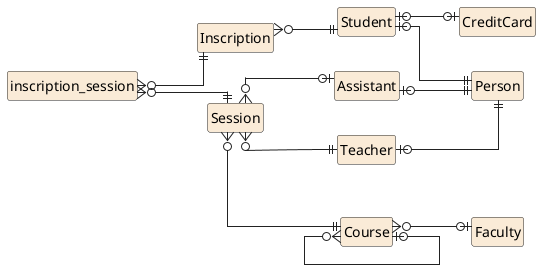 @startuml
left to right direction
hide empty members
hide circle
skinparam ClassBorderColor #222
skinparam ArrowColor #222
skinparam ClassBackgroundColor AntiqueWhite
skinparam linetype ortho
skinparam shadowing false
entity Assistant { }
entity Course { }
entity CreditCard { }
entity Faculty { }
entity Inscription { }
entity Person { }
entity Session { }
entity Student { }
entity Teacher { }
entity inscription_session { }
Assistant |o--|| Person
Course }o--o| Faculty
Course }o--o| Course
Inscription }o--|| Student
Session }o--|| Teacher
Session }o--|| Course
Session }o--o| Assistant
Student |o--o| CreditCard
Student |o--|| Person
Teacher |o--|| Person
inscription_session }o--|| Inscription
inscription_session }o--|| Session
@enduml
